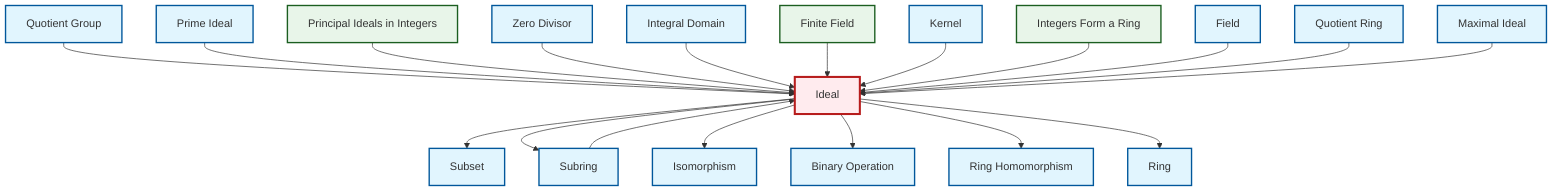 graph TD
    classDef definition fill:#e1f5fe,stroke:#01579b,stroke-width:2px
    classDef theorem fill:#f3e5f5,stroke:#4a148c,stroke-width:2px
    classDef axiom fill:#fff3e0,stroke:#e65100,stroke-width:2px
    classDef example fill:#e8f5e9,stroke:#1b5e20,stroke-width:2px
    classDef current fill:#ffebee,stroke:#b71c1c,stroke-width:3px
    def-ring-homomorphism["Ring Homomorphism"]:::definition
    def-prime-ideal["Prime Ideal"]:::definition
    def-integral-domain["Integral Domain"]:::definition
    def-kernel["Kernel"]:::definition
    ex-integers-ring["Integers Form a Ring"]:::example
    def-quotient-group["Quotient Group"]:::definition
    ex-finite-field["Finite Field"]:::example
    def-maximal-ideal["Maximal Ideal"]:::definition
    def-isomorphism["Isomorphism"]:::definition
    def-zero-divisor["Zero Divisor"]:::definition
    def-subset["Subset"]:::definition
    ex-principal-ideal["Principal Ideals in Integers"]:::example
    def-subring["Subring"]:::definition
    def-field["Field"]:::definition
    def-ideal["Ideal"]:::definition
    def-quotient-ring["Quotient Ring"]:::definition
    def-ring["Ring"]:::definition
    def-binary-operation["Binary Operation"]:::definition
    def-quotient-group --> def-ideal
    def-ideal --> def-subset
    def-ideal --> def-subring
    def-ideal --> def-isomorphism
    def-ideal --> def-binary-operation
    def-ideal --> def-ring-homomorphism
    def-prime-ideal --> def-ideal
    def-ideal --> def-ring
    def-subring --> def-ideal
    ex-principal-ideal --> def-ideal
    def-zero-divisor --> def-ideal
    def-integral-domain --> def-ideal
    ex-finite-field --> def-ideal
    def-kernel --> def-ideal
    ex-integers-ring --> def-ideal
    def-field --> def-ideal
    def-quotient-ring --> def-ideal
    def-maximal-ideal --> def-ideal
    class def-ideal current